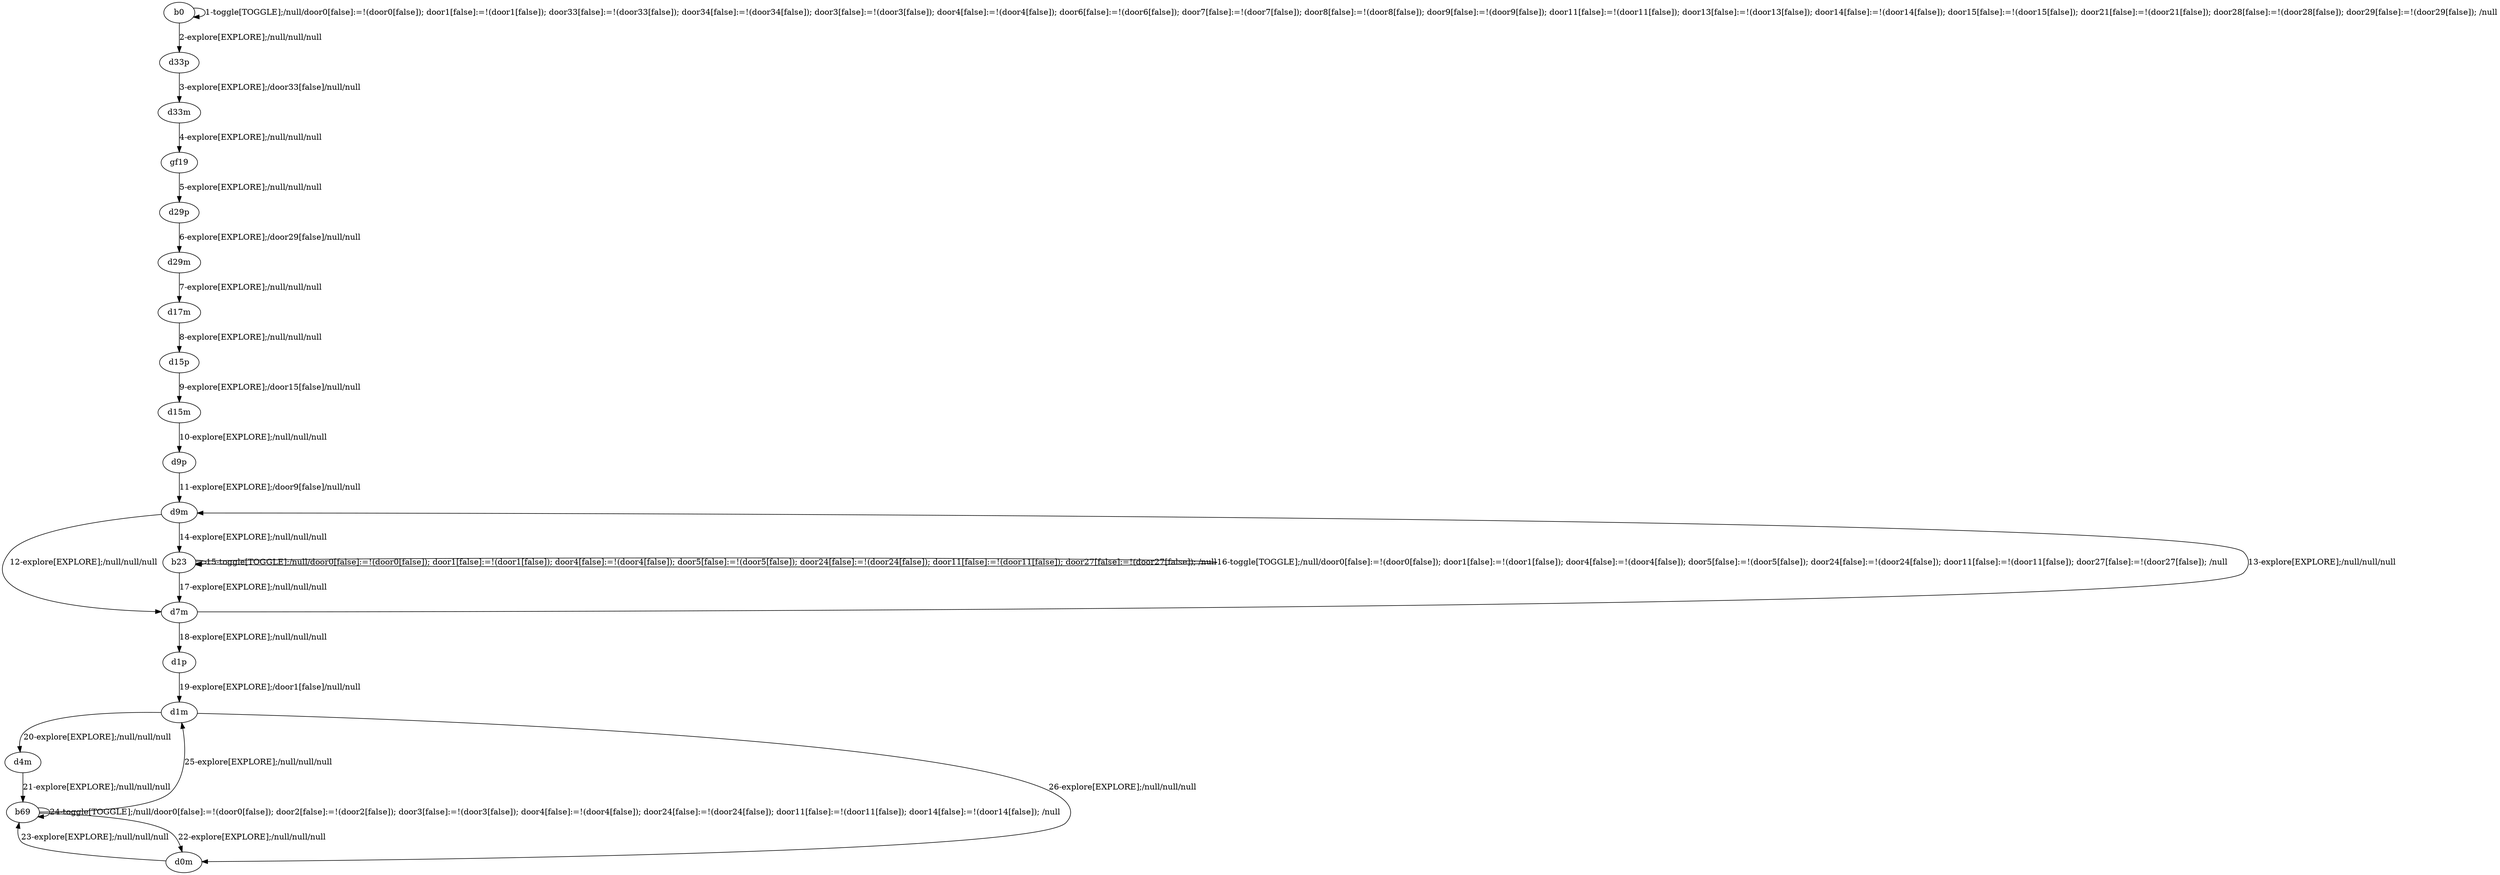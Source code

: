 # Total number of goals covered by this test: 1
# b69 --> d1m

digraph g {
"b0" -> "b0" [label = "1-toggle[TOGGLE];/null/door0[false]:=!(door0[false]); door1[false]:=!(door1[false]); door33[false]:=!(door33[false]); door34[false]:=!(door34[false]); door3[false]:=!(door3[false]); door4[false]:=!(door4[false]); door6[false]:=!(door6[false]); door7[false]:=!(door7[false]); door8[false]:=!(door8[false]); door9[false]:=!(door9[false]); door11[false]:=!(door11[false]); door13[false]:=!(door13[false]); door14[false]:=!(door14[false]); door15[false]:=!(door15[false]); door21[false]:=!(door21[false]); door28[false]:=!(door28[false]); door29[false]:=!(door29[false]); /null"];
"b0" -> "d33p" [label = "2-explore[EXPLORE];/null/null/null"];
"d33p" -> "d33m" [label = "3-explore[EXPLORE];/door33[false]/null/null"];
"d33m" -> "gf19" [label = "4-explore[EXPLORE];/null/null/null"];
"gf19" -> "d29p" [label = "5-explore[EXPLORE];/null/null/null"];
"d29p" -> "d29m" [label = "6-explore[EXPLORE];/door29[false]/null/null"];
"d29m" -> "d17m" [label = "7-explore[EXPLORE];/null/null/null"];
"d17m" -> "d15p" [label = "8-explore[EXPLORE];/null/null/null"];
"d15p" -> "d15m" [label = "9-explore[EXPLORE];/door15[false]/null/null"];
"d15m" -> "d9p" [label = "10-explore[EXPLORE];/null/null/null"];
"d9p" -> "d9m" [label = "11-explore[EXPLORE];/door9[false]/null/null"];
"d9m" -> "d7m" [label = "12-explore[EXPLORE];/null/null/null"];
"d7m" -> "d9m" [label = "13-explore[EXPLORE];/null/null/null"];
"d9m" -> "b23" [label = "14-explore[EXPLORE];/null/null/null"];
"b23" -> "b23" [label = "15-toggle[TOGGLE];/null/door0[false]:=!(door0[false]); door1[false]:=!(door1[false]); door4[false]:=!(door4[false]); door5[false]:=!(door5[false]); door24[false]:=!(door24[false]); door11[false]:=!(door11[false]); door27[false]:=!(door27[false]); /null"];
"b23" -> "b23" [label = "16-toggle[TOGGLE];/null/door0[false]:=!(door0[false]); door1[false]:=!(door1[false]); door4[false]:=!(door4[false]); door5[false]:=!(door5[false]); door24[false]:=!(door24[false]); door11[false]:=!(door11[false]); door27[false]:=!(door27[false]); /null"];
"b23" -> "d7m" [label = "17-explore[EXPLORE];/null/null/null"];
"d7m" -> "d1p" [label = "18-explore[EXPLORE];/null/null/null"];
"d1p" -> "d1m" [label = "19-explore[EXPLORE];/door1[false]/null/null"];
"d1m" -> "d4m" [label = "20-explore[EXPLORE];/null/null/null"];
"d4m" -> "b69" [label = "21-explore[EXPLORE];/null/null/null"];
"b69" -> "d0m" [label = "22-explore[EXPLORE];/null/null/null"];
"d0m" -> "b69" [label = "23-explore[EXPLORE];/null/null/null"];
"b69" -> "b69" [label = "24-toggle[TOGGLE];/null/door0[false]:=!(door0[false]); door2[false]:=!(door2[false]); door3[false]:=!(door3[false]); door4[false]:=!(door4[false]); door24[false]:=!(door24[false]); door11[false]:=!(door11[false]); door14[false]:=!(door14[false]); /null"];
"b69" -> "d1m" [label = "25-explore[EXPLORE];/null/null/null"];
"d1m" -> "d0m" [label = "26-explore[EXPLORE];/null/null/null"];
}